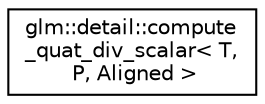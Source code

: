digraph "Graphical Class Hierarchy"
{
 // LATEX_PDF_SIZE
  edge [fontname="Helvetica",fontsize="10",labelfontname="Helvetica",labelfontsize="10"];
  node [fontname="Helvetica",fontsize="10",shape=record];
  rankdir="LR";
  Node0 [label="glm::detail::compute\l_quat_div_scalar\< T,\l P, Aligned \>",height=0.2,width=0.4,color="black", fillcolor="white", style="filled",URL="$structglm_1_1detail_1_1compute__quat__div__scalar.html",tooltip=" "];
}

